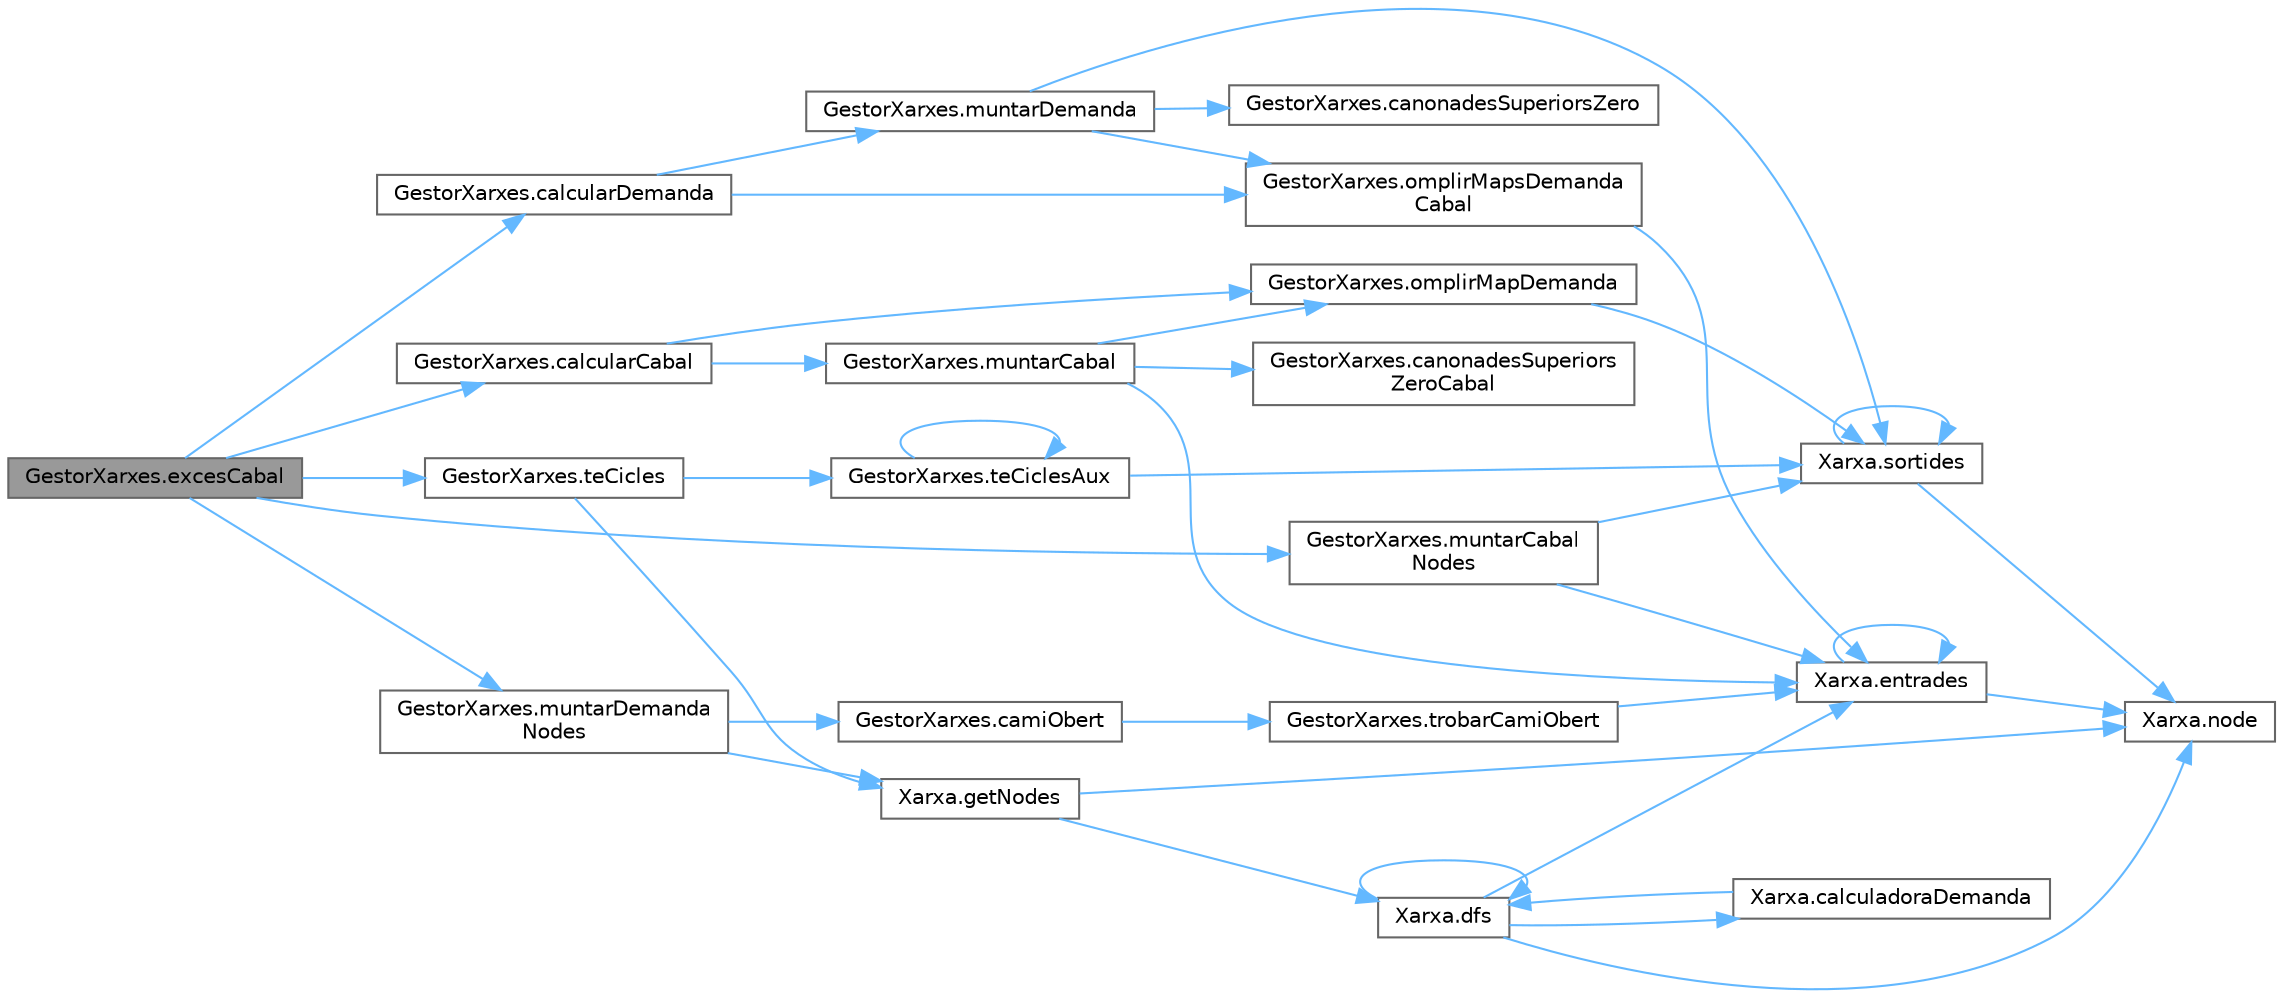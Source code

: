 digraph "GestorXarxes.excesCabal"
{
 // LATEX_PDF_SIZE
  bgcolor="transparent";
  edge [fontname=Helvetica,fontsize=10,labelfontname=Helvetica,labelfontsize=10];
  node [fontname=Helvetica,fontsize=10,shape=box,height=0.2,width=0.4];
  rankdir="LR";
  Node1 [id="Node000001",label="GestorXarxes.excesCabal",height=0.2,width=0.4,color="gray40", fillcolor="grey60", style="filled", fontcolor="black",tooltip="Retorna el subconjunt de canonades de cjtCanonades tals que, si es satisfés la demanda de tots els no..."];
  Node1 -> Node2 [id="edge1_Node000001_Node000002",color="steelblue1",style="solid",tooltip=" "];
  Node2 [id="Node000002",label="GestorXarxes.calcularCabal",height=0.2,width=0.4,color="grey40", fillcolor="white", style="filled",URL="$class_gestor_xarxes.html#a52d764e8b8654ea5d57bb4fe3dc5e71d",tooltip="Calcula el cabal de cada node."];
  Node2 -> Node3 [id="edge2_Node000002_Node000003",color="steelblue1",style="solid",tooltip=" "];
  Node3 [id="Node000003",label="GestorXarxes.muntarCabal",height=0.2,width=0.4,color="grey40", fillcolor="white", style="filled",URL="$class_gestor_xarxes.html#a2ce39a22870783aab2ea602bad141511",tooltip="Calcula el cabal de cada node."];
  Node3 -> Node4 [id="edge3_Node000003_Node000004",color="steelblue1",style="solid",tooltip=" "];
  Node4 [id="Node000004",label="GestorXarxes.canonadesSuperiors\lZeroCabal",height=0.2,width=0.4,color="grey40", fillcolor="white", style="filled",URL="$class_gestor_xarxes.html#a413ccedbfa01d002bc730ea3210332a0",tooltip="Comprova si totes les canonades tenen un cabal superior a zero."];
  Node3 -> Node5 [id="edge4_Node000003_Node000005",color="steelblue1",style="solid",tooltip=" "];
  Node5 [id="Node000005",label="Xarxa.entrades",height=0.2,width=0.4,color="grey40", fillcolor="white", style="filled",URL="$class_xarxa.html#aded00049e8a19716e598c2b0f521389d",tooltip="Retorna un iterador que permet recórrer totes les canonades que entren al node."];
  Node5 -> Node5 [id="edge5_Node000005_Node000005",color="steelblue1",style="solid",tooltip=" "];
  Node5 -> Node6 [id="edge6_Node000005_Node000006",color="steelblue1",style="solid",tooltip=" "];
  Node6 [id="Node000006",label="Xarxa.node",height=0.2,width=0.4,color="grey40", fillcolor="white", style="filled",URL="$class_xarxa.html#a5f4cb1e91855800352838cbaa0b4ef1e",tooltip="Retorna el node de la xarxa amb l'identificador donat."];
  Node3 -> Node7 [id="edge7_Node000003_Node000007",color="steelblue1",style="solid",tooltip=" "];
  Node7 [id="Node000007",label="GestorXarxes.omplirMapDemanda",height=0.2,width=0.4,color="grey40", fillcolor="white", style="filled",URL="$class_gestor_xarxes.html#a4b2e473d7e9eb916bad817ccc352fe51",tooltip="Omple els mapes de demanda i cabal."];
  Node7 -> Node8 [id="edge8_Node000007_Node000008",color="steelblue1",style="solid",tooltip=" "];
  Node8 [id="Node000008",label="Xarxa.sortides",height=0.2,width=0.4,color="grey40", fillcolor="white", style="filled",URL="$class_xarxa.html#a8317b31c1ffe524831a25bad0e975597",tooltip="Retorna un iterador que permet recórrer totes les canonades que surten del node."];
  Node8 -> Node6 [id="edge9_Node000008_Node000006",color="steelblue1",style="solid",tooltip=" "];
  Node8 -> Node8 [id="edge10_Node000008_Node000008",color="steelblue1",style="solid",tooltip=" "];
  Node2 -> Node7 [id="edge11_Node000002_Node000007",color="steelblue1",style="solid",tooltip=" "];
  Node1 -> Node9 [id="edge12_Node000001_Node000009",color="steelblue1",style="solid",tooltip=" "];
  Node9 [id="Node000009",label="GestorXarxes.calcularDemanda",height=0.2,width=0.4,color="grey40", fillcolor="white", style="filled",URL="$class_gestor_xarxes.html#a30db79578ce9a733906a9b9802395716",tooltip="Calcula la demanda de cada node."];
  Node9 -> Node10 [id="edge13_Node000009_Node000010",color="steelblue1",style="solid",tooltip=" "];
  Node10 [id="Node000010",label="GestorXarxes.muntarDemanda",height=0.2,width=0.4,color="grey40", fillcolor="white", style="filled",URL="$class_gestor_xarxes.html#a9590ed5ebabf546cd6afd54df7083dc6",tooltip="Calcula la demanda de cada node."];
  Node10 -> Node11 [id="edge14_Node000010_Node000011",color="steelblue1",style="solid",tooltip=" "];
  Node11 [id="Node000011",label="GestorXarxes.canonadesSuperiorsZero",height=0.2,width=0.4,color="grey40", fillcolor="white", style="filled",URL="$class_gestor_xarxes.html#a89c39234ac916e76b50037cd9e93144a",tooltip="Comprova si totes les canonades tenen una demanda superior a zero."];
  Node10 -> Node12 [id="edge15_Node000010_Node000012",color="steelblue1",style="solid",tooltip=" "];
  Node12 [id="Node000012",label="GestorXarxes.omplirMapsDemanda\lCabal",height=0.2,width=0.4,color="grey40", fillcolor="white", style="filled",URL="$class_gestor_xarxes.html#a40bd5b22131d80f1ebae382718174173",tooltip="Omple els mapes de demanda i cabal."];
  Node12 -> Node5 [id="edge16_Node000012_Node000005",color="steelblue1",style="solid",tooltip=" "];
  Node10 -> Node8 [id="edge17_Node000010_Node000008",color="steelblue1",style="solid",tooltip=" "];
  Node9 -> Node12 [id="edge18_Node000009_Node000012",color="steelblue1",style="solid",tooltip=" "];
  Node1 -> Node13 [id="edge19_Node000001_Node000013",color="steelblue1",style="solid",tooltip=" "];
  Node13 [id="Node000013",label="GestorXarxes.muntarCabal\lNodes",height=0.2,width=0.4,color="grey40", fillcolor="white", style="filled",URL="$class_gestor_xarxes.html#a64c7946794faab2b1610af1e59635dad",tooltip="Inicialitza el mapa de cabal de nodes."];
  Node13 -> Node5 [id="edge20_Node000013_Node000005",color="steelblue1",style="solid",tooltip=" "];
  Node13 -> Node8 [id="edge21_Node000013_Node000008",color="steelblue1",style="solid",tooltip=" "];
  Node1 -> Node14 [id="edge22_Node000001_Node000014",color="steelblue1",style="solid",tooltip=" "];
  Node14 [id="Node000014",label="GestorXarxes.muntarDemanda\lNodes",height=0.2,width=0.4,color="grey40", fillcolor="white", style="filled",URL="$class_gestor_xarxes.html#abfa75f4674f58948faa9f1f39c7e10d6",tooltip="Inicialitza el mapa de demanda de nodes."];
  Node14 -> Node15 [id="edge23_Node000014_Node000015",color="steelblue1",style="solid",tooltip=" "];
  Node15 [id="Node000015",label="GestorXarxes.camiObert",height=0.2,width=0.4,color="grey40", fillcolor="white", style="filled",URL="$class_gestor_xarxes.html#a07cc5cab59ad664784b9c420d41cad54",tooltip="Retorna un conjunt de nodes que representen el camí des del nodeInici fins a qualsevol node d'origen ..."];
  Node15 -> Node16 [id="edge24_Node000015_Node000016",color="steelblue1",style="solid",tooltip=" "];
  Node16 [id="Node000016",label="GestorXarxes.trobarCamiObert",height=0.2,width=0.4,color="grey40", fillcolor="white", style="filled",URL="$class_gestor_xarxes.html#aaf77a83e1ee32a30353e10fd02911a4f",tooltip="Troba un camí obert dins la xarxa x."];
  Node16 -> Node5 [id="edge25_Node000016_Node000005",color="steelblue1",style="solid",tooltip=" "];
  Node14 -> Node17 [id="edge26_Node000014_Node000017",color="steelblue1",style="solid",tooltip=" "];
  Node17 [id="Node000017",label="Xarxa.getNodes",height=0.2,width=0.4,color="grey40", fillcolor="white", style="filled",URL="$class_xarxa.html#a4eb0768dec4379ca4c7b6ddaca34cca0",tooltip="Obté la llista de nodes visitats a partir d'un node donat."];
  Node17 -> Node18 [id="edge27_Node000017_Node000018",color="steelblue1",style="solid",tooltip=" "];
  Node18 [id="Node000018",label="Xarxa.dfs",height=0.2,width=0.4,color="grey40", fillcolor="white", style="filled",URL="$class_xarxa.html#a561323ef66df35ea1fd00f77cacb25a7",tooltip="Realitza una cerca en profunditat (DFS) per distribuir la demanda a través de la xarxa de nodes."];
  Node18 -> Node19 [id="edge28_Node000018_Node000019",color="steelblue1",style="solid",tooltip=" "];
  Node19 [id="Node000019",label="Xarxa.calculadoraDemanda",height=0.2,width=0.4,color="grey40", fillcolor="white", style="filled",URL="$class_xarxa.html#a4e579fd3b3f506a87f72d2acc0afa924",tooltip="Calcula i ajusta la demanda d'un node receptor en funció de la capacitat de la canonada."];
  Node19 -> Node18 [id="edge29_Node000019_Node000018",color="steelblue1",style="solid",tooltip=" "];
  Node18 -> Node18 [id="edge30_Node000018_Node000018",color="steelblue1",style="solid",tooltip=" "];
  Node18 -> Node5 [id="edge31_Node000018_Node000005",color="steelblue1",style="solid",tooltip=" "];
  Node18 -> Node6 [id="edge32_Node000018_Node000006",color="steelblue1",style="solid",tooltip=" "];
  Node17 -> Node6 [id="edge33_Node000017_Node000006",color="steelblue1",style="solid",tooltip=" "];
  Node1 -> Node20 [id="edge34_Node000001_Node000020",color="steelblue1",style="solid",tooltip=" "];
  Node20 [id="Node000020",label="GestorXarxes.teCicles",height=0.2,width=0.4,color="grey40", fillcolor="white", style="filled",URL="$class_gestor_xarxes.html#a39316968d57c8f20f6b09d2c0c209b0b",tooltip="Comprova si la xarxa x que conté nodeOrigen té cicles."];
  Node20 -> Node17 [id="edge35_Node000020_Node000017",color="steelblue1",style="solid",tooltip=" "];
  Node20 -> Node21 [id="edge36_Node000020_Node000021",color="steelblue1",style="solid",tooltip=" "];
  Node21 [id="Node000021",label="GestorXarxes.teCiclesAux",height=0.2,width=0.4,color="grey40", fillcolor="white", style="filled",URL="$class_gestor_xarxes.html#afd6adcfa2f4020f7e8322112c6c2fde6",tooltip="Funció auxiliar per a la funció teCicles."];
  Node21 -> Node8 [id="edge37_Node000021_Node000008",color="steelblue1",style="solid",tooltip=" "];
  Node21 -> Node21 [id="edge38_Node000021_Node000021",color="steelblue1",style="solid",tooltip=" "];
}
